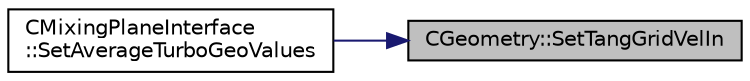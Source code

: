 digraph "CGeometry::SetTangGridVelIn"
{
 // LATEX_PDF_SIZE
  edge [fontname="Helvetica",fontsize="10",labelfontname="Helvetica",labelfontsize="10"];
  node [fontname="Helvetica",fontsize="10",shape=record];
  rankdir="RL";
  Node1 [label="CGeometry::SetTangGridVelIn",height=0.2,width=0.4,color="black", fillcolor="grey75", style="filled", fontcolor="black",tooltip="Set the value of the inflow tangential velocity at each span."];
  Node1 -> Node2 [dir="back",color="midnightblue",fontsize="10",style="solid",fontname="Helvetica"];
  Node2 [label="CMixingPlaneInterface\l::SetAverageTurboGeoValues",height=0.2,width=0.4,color="black", fillcolor="white", style="filled",URL="$classCMixingPlaneInterface.html#ad579419f898e9f0088ccbec8f32c990f",tooltip="Store all the turboperformance in the solver in ZONE_0."];
}
